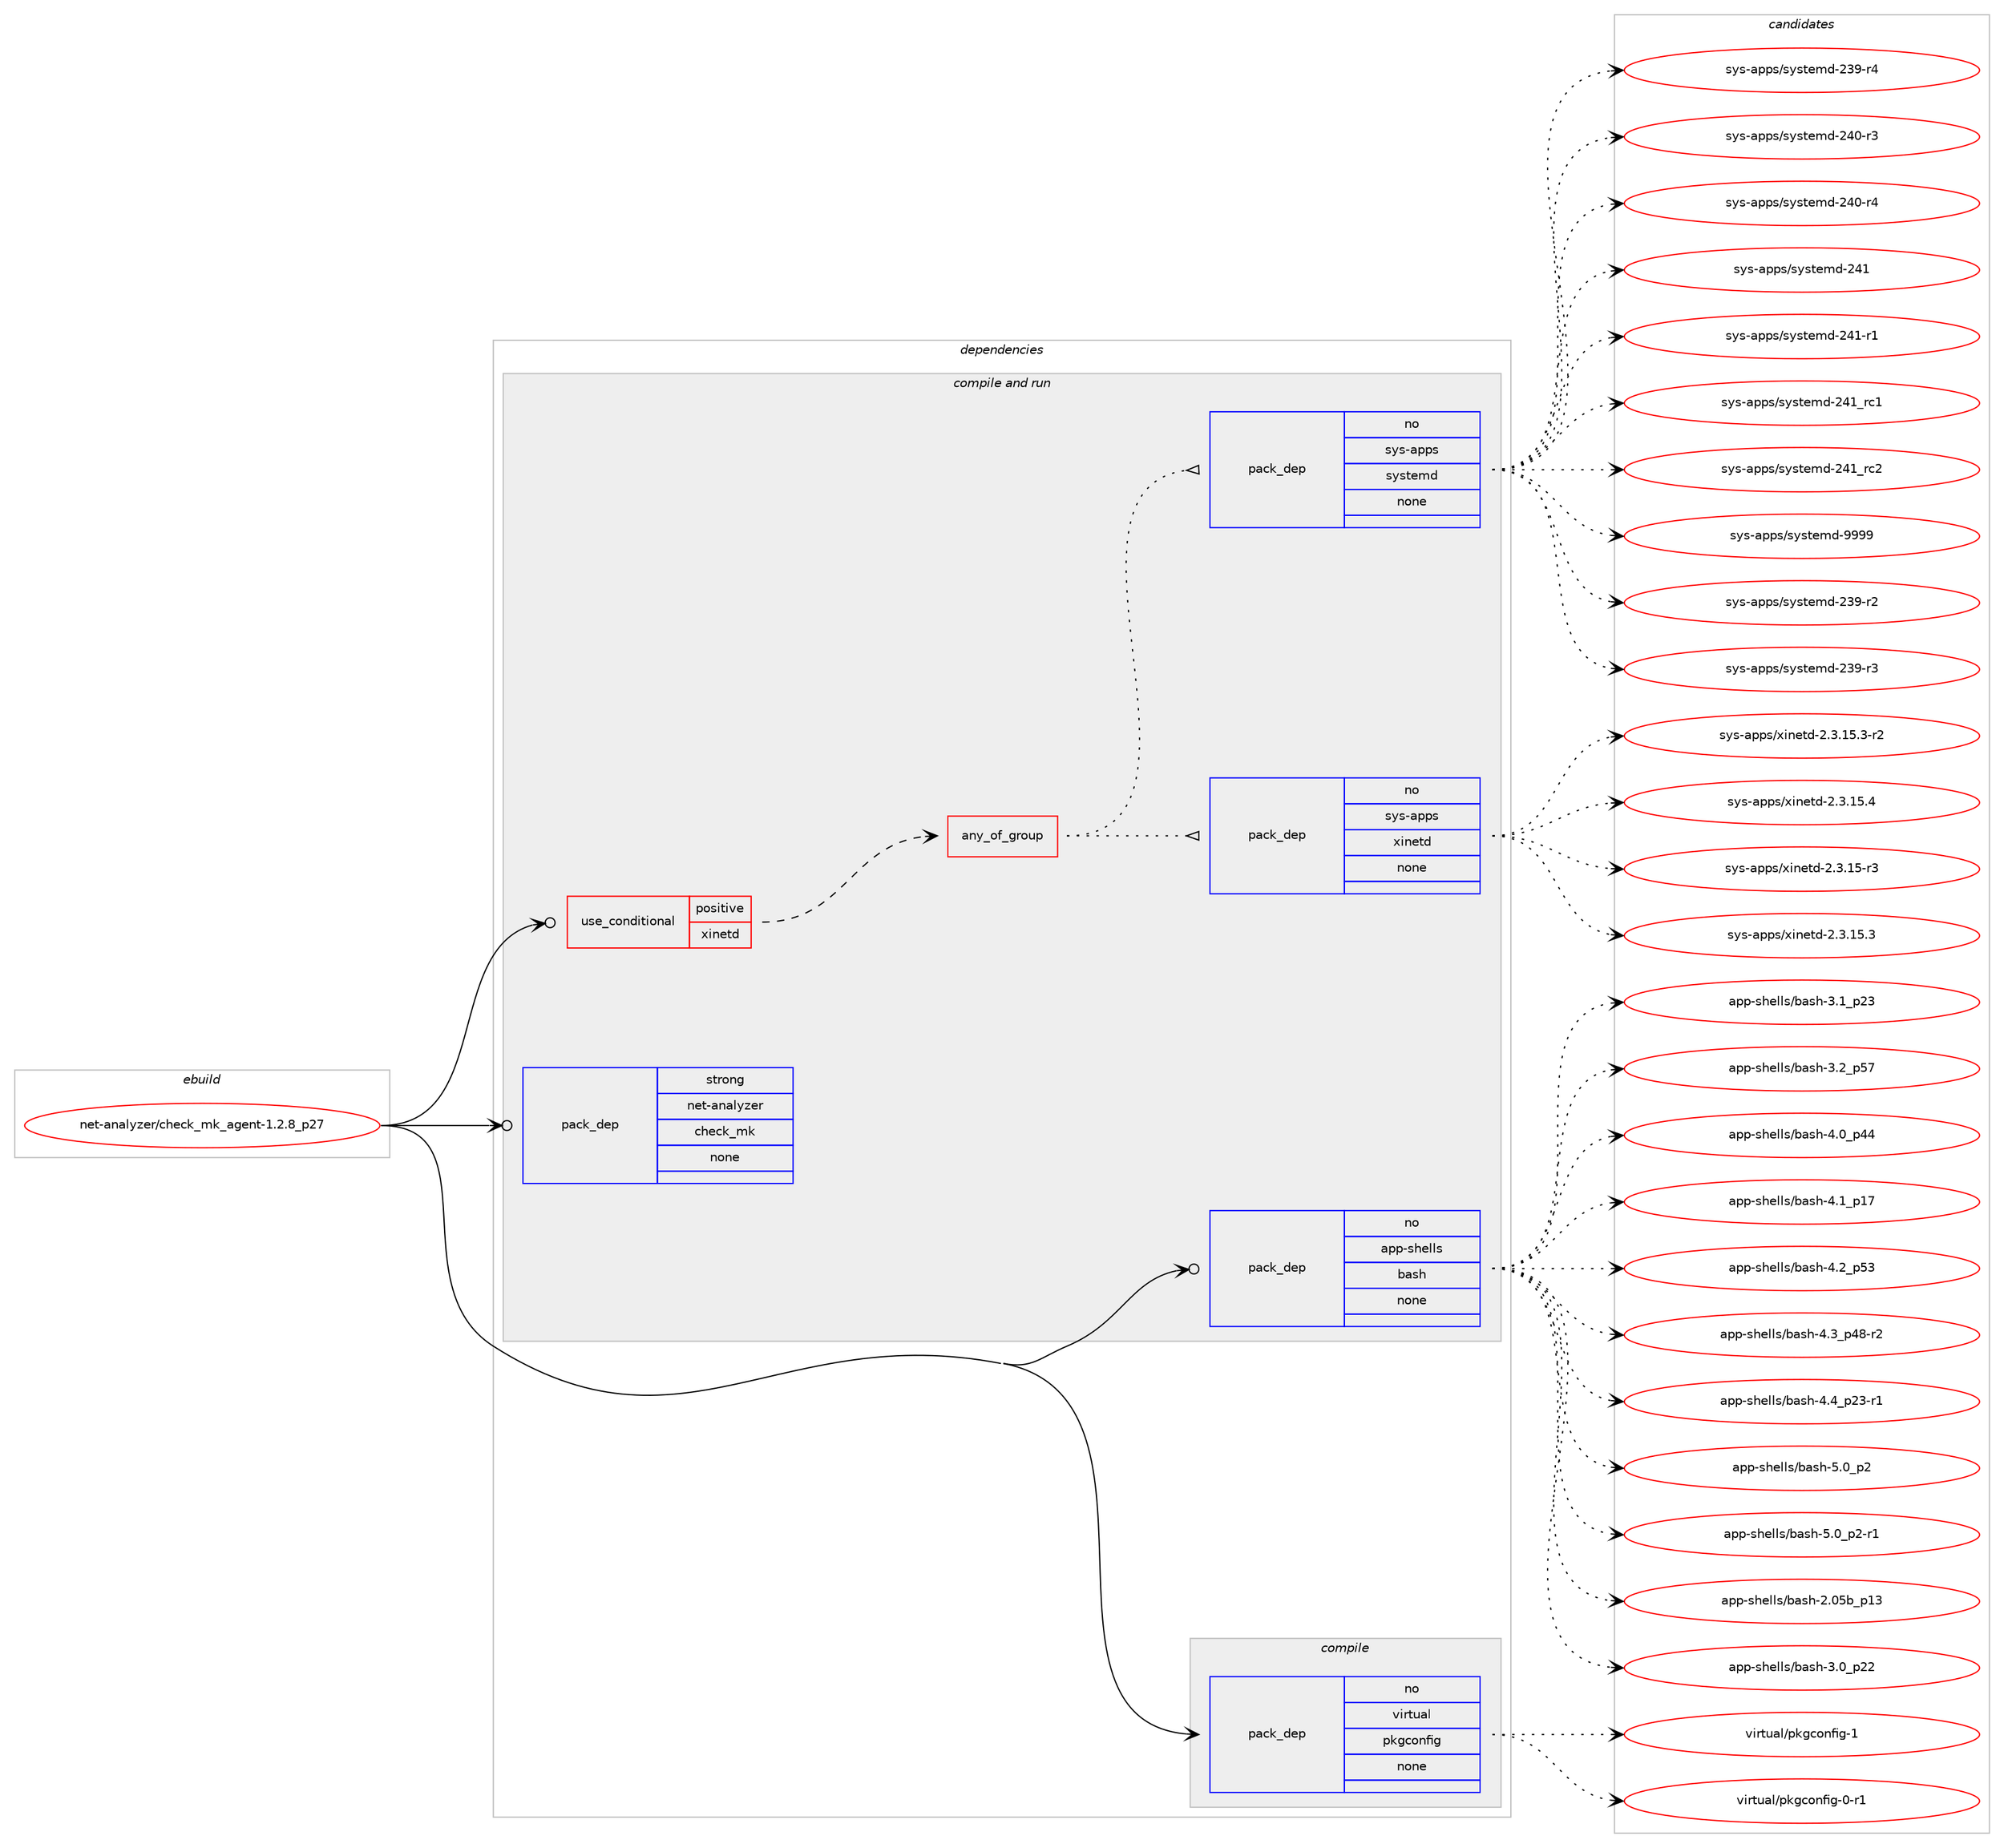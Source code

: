 digraph prolog {

# *************
# Graph options
# *************

newrank=true;
concentrate=true;
compound=true;
graph [rankdir=LR,fontname=Helvetica,fontsize=10,ranksep=1.5];#, ranksep=2.5, nodesep=0.2];
edge  [arrowhead=vee];
node  [fontname=Helvetica,fontsize=10];

# **********
# The ebuild
# **********

subgraph cluster_leftcol {
color=gray;
rank=same;
label=<<i>ebuild</i>>;
id [label="net-analyzer/check_mk_agent-1.2.8_p27", color=red, width=4, href="../net-analyzer/check_mk_agent-1.2.8_p27.svg"];
}

# ****************
# The dependencies
# ****************

subgraph cluster_midcol {
color=gray;
label=<<i>dependencies</i>>;
subgraph cluster_compile {
fillcolor="#eeeeee";
style=filled;
label=<<i>compile</i>>;
subgraph pack1174100 {
dependency1642217 [label=<<TABLE BORDER="0" CELLBORDER="1" CELLSPACING="0" CELLPADDING="4" WIDTH="220"><TR><TD ROWSPAN="6" CELLPADDING="30">pack_dep</TD></TR><TR><TD WIDTH="110">no</TD></TR><TR><TD>virtual</TD></TR><TR><TD>pkgconfig</TD></TR><TR><TD>none</TD></TR><TR><TD></TD></TR></TABLE>>, shape=none, color=blue];
}
id:e -> dependency1642217:w [weight=20,style="solid",arrowhead="vee"];
}
subgraph cluster_compileandrun {
fillcolor="#eeeeee";
style=filled;
label=<<i>compile and run</i>>;
subgraph cond441602 {
dependency1642218 [label=<<TABLE BORDER="0" CELLBORDER="1" CELLSPACING="0" CELLPADDING="4"><TR><TD ROWSPAN="3" CELLPADDING="10">use_conditional</TD></TR><TR><TD>positive</TD></TR><TR><TD>xinetd</TD></TR></TABLE>>, shape=none, color=red];
subgraph any25741 {
dependency1642219 [label=<<TABLE BORDER="0" CELLBORDER="1" CELLSPACING="0" CELLPADDING="4"><TR><TD CELLPADDING="10">any_of_group</TD></TR></TABLE>>, shape=none, color=red];subgraph pack1174101 {
dependency1642220 [label=<<TABLE BORDER="0" CELLBORDER="1" CELLSPACING="0" CELLPADDING="4" WIDTH="220"><TR><TD ROWSPAN="6" CELLPADDING="30">pack_dep</TD></TR><TR><TD WIDTH="110">no</TD></TR><TR><TD>sys-apps</TD></TR><TR><TD>xinetd</TD></TR><TR><TD>none</TD></TR><TR><TD></TD></TR></TABLE>>, shape=none, color=blue];
}
dependency1642219:e -> dependency1642220:w [weight=20,style="dotted",arrowhead="oinv"];
subgraph pack1174102 {
dependency1642221 [label=<<TABLE BORDER="0" CELLBORDER="1" CELLSPACING="0" CELLPADDING="4" WIDTH="220"><TR><TD ROWSPAN="6" CELLPADDING="30">pack_dep</TD></TR><TR><TD WIDTH="110">no</TD></TR><TR><TD>sys-apps</TD></TR><TR><TD>systemd</TD></TR><TR><TD>none</TD></TR><TR><TD></TD></TR></TABLE>>, shape=none, color=blue];
}
dependency1642219:e -> dependency1642221:w [weight=20,style="dotted",arrowhead="oinv"];
}
dependency1642218:e -> dependency1642219:w [weight=20,style="dashed",arrowhead="vee"];
}
id:e -> dependency1642218:w [weight=20,style="solid",arrowhead="odotvee"];
subgraph pack1174103 {
dependency1642222 [label=<<TABLE BORDER="0" CELLBORDER="1" CELLSPACING="0" CELLPADDING="4" WIDTH="220"><TR><TD ROWSPAN="6" CELLPADDING="30">pack_dep</TD></TR><TR><TD WIDTH="110">no</TD></TR><TR><TD>app-shells</TD></TR><TR><TD>bash</TD></TR><TR><TD>none</TD></TR><TR><TD></TD></TR></TABLE>>, shape=none, color=blue];
}
id:e -> dependency1642222:w [weight=20,style="solid",arrowhead="odotvee"];
subgraph pack1174104 {
dependency1642223 [label=<<TABLE BORDER="0" CELLBORDER="1" CELLSPACING="0" CELLPADDING="4" WIDTH="220"><TR><TD ROWSPAN="6" CELLPADDING="30">pack_dep</TD></TR><TR><TD WIDTH="110">strong</TD></TR><TR><TD>net-analyzer</TD></TR><TR><TD>check_mk</TD></TR><TR><TD>none</TD></TR><TR><TD></TD></TR></TABLE>>, shape=none, color=blue];
}
id:e -> dependency1642223:w [weight=20,style="solid",arrowhead="odotvee"];
}
subgraph cluster_run {
fillcolor="#eeeeee";
style=filled;
label=<<i>run</i>>;
}
}

# **************
# The candidates
# **************

subgraph cluster_choices {
rank=same;
color=gray;
label=<<i>candidates</i>>;

subgraph choice1174100 {
color=black;
nodesep=1;
choice11810511411611797108471121071039911111010210510345484511449 [label="virtual/pkgconfig-0-r1", color=red, width=4,href="../virtual/pkgconfig-0-r1.svg"];
choice1181051141161179710847112107103991111101021051034549 [label="virtual/pkgconfig-1", color=red, width=4,href="../virtual/pkgconfig-1.svg"];
dependency1642217:e -> choice11810511411611797108471121071039911111010210510345484511449:w [style=dotted,weight="100"];
dependency1642217:e -> choice1181051141161179710847112107103991111101021051034549:w [style=dotted,weight="100"];
}
subgraph choice1174101 {
color=black;
nodesep=1;
choice115121115459711211211547120105110101116100455046514649534511451 [label="sys-apps/xinetd-2.3.15-r3", color=red, width=4,href="../sys-apps/xinetd-2.3.15-r3.svg"];
choice115121115459711211211547120105110101116100455046514649534651 [label="sys-apps/xinetd-2.3.15.3", color=red, width=4,href="../sys-apps/xinetd-2.3.15.3.svg"];
choice1151211154597112112115471201051101011161004550465146495346514511450 [label="sys-apps/xinetd-2.3.15.3-r2", color=red, width=4,href="../sys-apps/xinetd-2.3.15.3-r2.svg"];
choice115121115459711211211547120105110101116100455046514649534652 [label="sys-apps/xinetd-2.3.15.4", color=red, width=4,href="../sys-apps/xinetd-2.3.15.4.svg"];
dependency1642220:e -> choice115121115459711211211547120105110101116100455046514649534511451:w [style=dotted,weight="100"];
dependency1642220:e -> choice115121115459711211211547120105110101116100455046514649534651:w [style=dotted,weight="100"];
dependency1642220:e -> choice1151211154597112112115471201051101011161004550465146495346514511450:w [style=dotted,weight="100"];
dependency1642220:e -> choice115121115459711211211547120105110101116100455046514649534652:w [style=dotted,weight="100"];
}
subgraph choice1174102 {
color=black;
nodesep=1;
choice115121115459711211211547115121115116101109100455051574511450 [label="sys-apps/systemd-239-r2", color=red, width=4,href="../sys-apps/systemd-239-r2.svg"];
choice115121115459711211211547115121115116101109100455051574511451 [label="sys-apps/systemd-239-r3", color=red, width=4,href="../sys-apps/systemd-239-r3.svg"];
choice115121115459711211211547115121115116101109100455051574511452 [label="sys-apps/systemd-239-r4", color=red, width=4,href="../sys-apps/systemd-239-r4.svg"];
choice115121115459711211211547115121115116101109100455052484511451 [label="sys-apps/systemd-240-r3", color=red, width=4,href="../sys-apps/systemd-240-r3.svg"];
choice115121115459711211211547115121115116101109100455052484511452 [label="sys-apps/systemd-240-r4", color=red, width=4,href="../sys-apps/systemd-240-r4.svg"];
choice11512111545971121121154711512111511610110910045505249 [label="sys-apps/systemd-241", color=red, width=4,href="../sys-apps/systemd-241.svg"];
choice115121115459711211211547115121115116101109100455052494511449 [label="sys-apps/systemd-241-r1", color=red, width=4,href="../sys-apps/systemd-241-r1.svg"];
choice11512111545971121121154711512111511610110910045505249951149949 [label="sys-apps/systemd-241_rc1", color=red, width=4,href="../sys-apps/systemd-241_rc1.svg"];
choice11512111545971121121154711512111511610110910045505249951149950 [label="sys-apps/systemd-241_rc2", color=red, width=4,href="../sys-apps/systemd-241_rc2.svg"];
choice1151211154597112112115471151211151161011091004557575757 [label="sys-apps/systemd-9999", color=red, width=4,href="../sys-apps/systemd-9999.svg"];
dependency1642221:e -> choice115121115459711211211547115121115116101109100455051574511450:w [style=dotted,weight="100"];
dependency1642221:e -> choice115121115459711211211547115121115116101109100455051574511451:w [style=dotted,weight="100"];
dependency1642221:e -> choice115121115459711211211547115121115116101109100455051574511452:w [style=dotted,weight="100"];
dependency1642221:e -> choice115121115459711211211547115121115116101109100455052484511451:w [style=dotted,weight="100"];
dependency1642221:e -> choice115121115459711211211547115121115116101109100455052484511452:w [style=dotted,weight="100"];
dependency1642221:e -> choice11512111545971121121154711512111511610110910045505249:w [style=dotted,weight="100"];
dependency1642221:e -> choice115121115459711211211547115121115116101109100455052494511449:w [style=dotted,weight="100"];
dependency1642221:e -> choice11512111545971121121154711512111511610110910045505249951149949:w [style=dotted,weight="100"];
dependency1642221:e -> choice11512111545971121121154711512111511610110910045505249951149950:w [style=dotted,weight="100"];
dependency1642221:e -> choice1151211154597112112115471151211151161011091004557575757:w [style=dotted,weight="100"];
}
subgraph choice1174103 {
color=black;
nodesep=1;
choice9711211245115104101108108115479897115104455046485398951124951 [label="app-shells/bash-2.05b_p13", color=red, width=4,href="../app-shells/bash-2.05b_p13.svg"];
choice971121124511510410110810811547989711510445514648951125050 [label="app-shells/bash-3.0_p22", color=red, width=4,href="../app-shells/bash-3.0_p22.svg"];
choice971121124511510410110810811547989711510445514649951125051 [label="app-shells/bash-3.1_p23", color=red, width=4,href="../app-shells/bash-3.1_p23.svg"];
choice971121124511510410110810811547989711510445514650951125355 [label="app-shells/bash-3.2_p57", color=red, width=4,href="../app-shells/bash-3.2_p57.svg"];
choice971121124511510410110810811547989711510445524648951125252 [label="app-shells/bash-4.0_p44", color=red, width=4,href="../app-shells/bash-4.0_p44.svg"];
choice971121124511510410110810811547989711510445524649951124955 [label="app-shells/bash-4.1_p17", color=red, width=4,href="../app-shells/bash-4.1_p17.svg"];
choice971121124511510410110810811547989711510445524650951125351 [label="app-shells/bash-4.2_p53", color=red, width=4,href="../app-shells/bash-4.2_p53.svg"];
choice9711211245115104101108108115479897115104455246519511252564511450 [label="app-shells/bash-4.3_p48-r2", color=red, width=4,href="../app-shells/bash-4.3_p48-r2.svg"];
choice9711211245115104101108108115479897115104455246529511250514511449 [label="app-shells/bash-4.4_p23-r1", color=red, width=4,href="../app-shells/bash-4.4_p23-r1.svg"];
choice9711211245115104101108108115479897115104455346489511250 [label="app-shells/bash-5.0_p2", color=red, width=4,href="../app-shells/bash-5.0_p2.svg"];
choice97112112451151041011081081154798971151044553464895112504511449 [label="app-shells/bash-5.0_p2-r1", color=red, width=4,href="../app-shells/bash-5.0_p2-r1.svg"];
dependency1642222:e -> choice9711211245115104101108108115479897115104455046485398951124951:w [style=dotted,weight="100"];
dependency1642222:e -> choice971121124511510410110810811547989711510445514648951125050:w [style=dotted,weight="100"];
dependency1642222:e -> choice971121124511510410110810811547989711510445514649951125051:w [style=dotted,weight="100"];
dependency1642222:e -> choice971121124511510410110810811547989711510445514650951125355:w [style=dotted,weight="100"];
dependency1642222:e -> choice971121124511510410110810811547989711510445524648951125252:w [style=dotted,weight="100"];
dependency1642222:e -> choice971121124511510410110810811547989711510445524649951124955:w [style=dotted,weight="100"];
dependency1642222:e -> choice971121124511510410110810811547989711510445524650951125351:w [style=dotted,weight="100"];
dependency1642222:e -> choice9711211245115104101108108115479897115104455246519511252564511450:w [style=dotted,weight="100"];
dependency1642222:e -> choice9711211245115104101108108115479897115104455246529511250514511449:w [style=dotted,weight="100"];
dependency1642222:e -> choice9711211245115104101108108115479897115104455346489511250:w [style=dotted,weight="100"];
dependency1642222:e -> choice97112112451151041011081081154798971151044553464895112504511449:w [style=dotted,weight="100"];
}
subgraph choice1174104 {
color=black;
nodesep=1;
}
}

}
